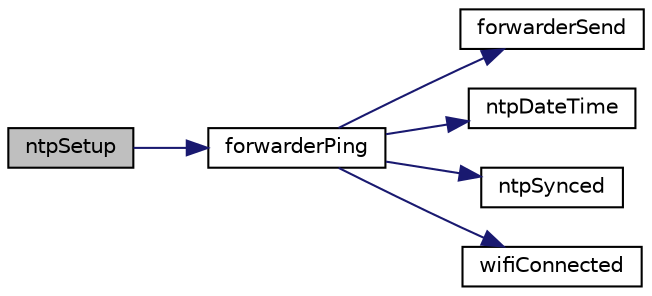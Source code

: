 digraph "ntpSetup"
{
 // LATEX_PDF_SIZE
  edge [fontname="Helvetica",fontsize="10",labelfontname="Helvetica",labelfontsize="10"];
  node [fontname="Helvetica",fontsize="10",shape=record];
  rankdir="LR";
  Node1 [label="ntpSetup",height=0.2,width=0.4,color="black", fillcolor="grey75", style="filled", fontcolor="black",tooltip=" "];
  Node1 -> Node2 [color="midnightblue",fontsize="10",style="solid",fontname="Helvetica"];
  Node2 [label="forwarderPing",height=0.2,width=0.4,color="black", fillcolor="white", style="filled",URL="$forwarder_8cpp.html#a669994b8bb195623adf0651c74fd48b7",tooltip=" "];
  Node2 -> Node3 [color="midnightblue",fontsize="10",style="solid",fontname="Helvetica"];
  Node3 [label="forwarderSend",height=0.2,width=0.4,color="black", fillcolor="white", style="filled",URL="$forwarder_8cpp.html#a4663d8490737595a72f0c5cfd24e0f89",tooltip=" "];
  Node2 -> Node4 [color="midnightblue",fontsize="10",style="solid",fontname="Helvetica"];
  Node4 [label="ntpDateTime",height=0.2,width=0.4,color="black", fillcolor="white", style="filled",URL="$ntp_8cpp.html#a10568245db35b122c3f432a867af3a1d",tooltip=" "];
  Node2 -> Node5 [color="midnightblue",fontsize="10",style="solid",fontname="Helvetica"];
  Node5 [label="ntpSynced",height=0.2,width=0.4,color="black", fillcolor="white", style="filled",URL="$ntp_8cpp.html#a38176e018674e131012199be52193c4d",tooltip=" "];
  Node2 -> Node6 [color="midnightblue",fontsize="10",style="solid",fontname="Helvetica"];
  Node6 [label="wifiConnected",height=0.2,width=0.4,color="black", fillcolor="white", style="filled",URL="$wifi_8cpp.html#ab541d765a7171f3f51309fd02fb8d8af",tooltip=" "];
}
